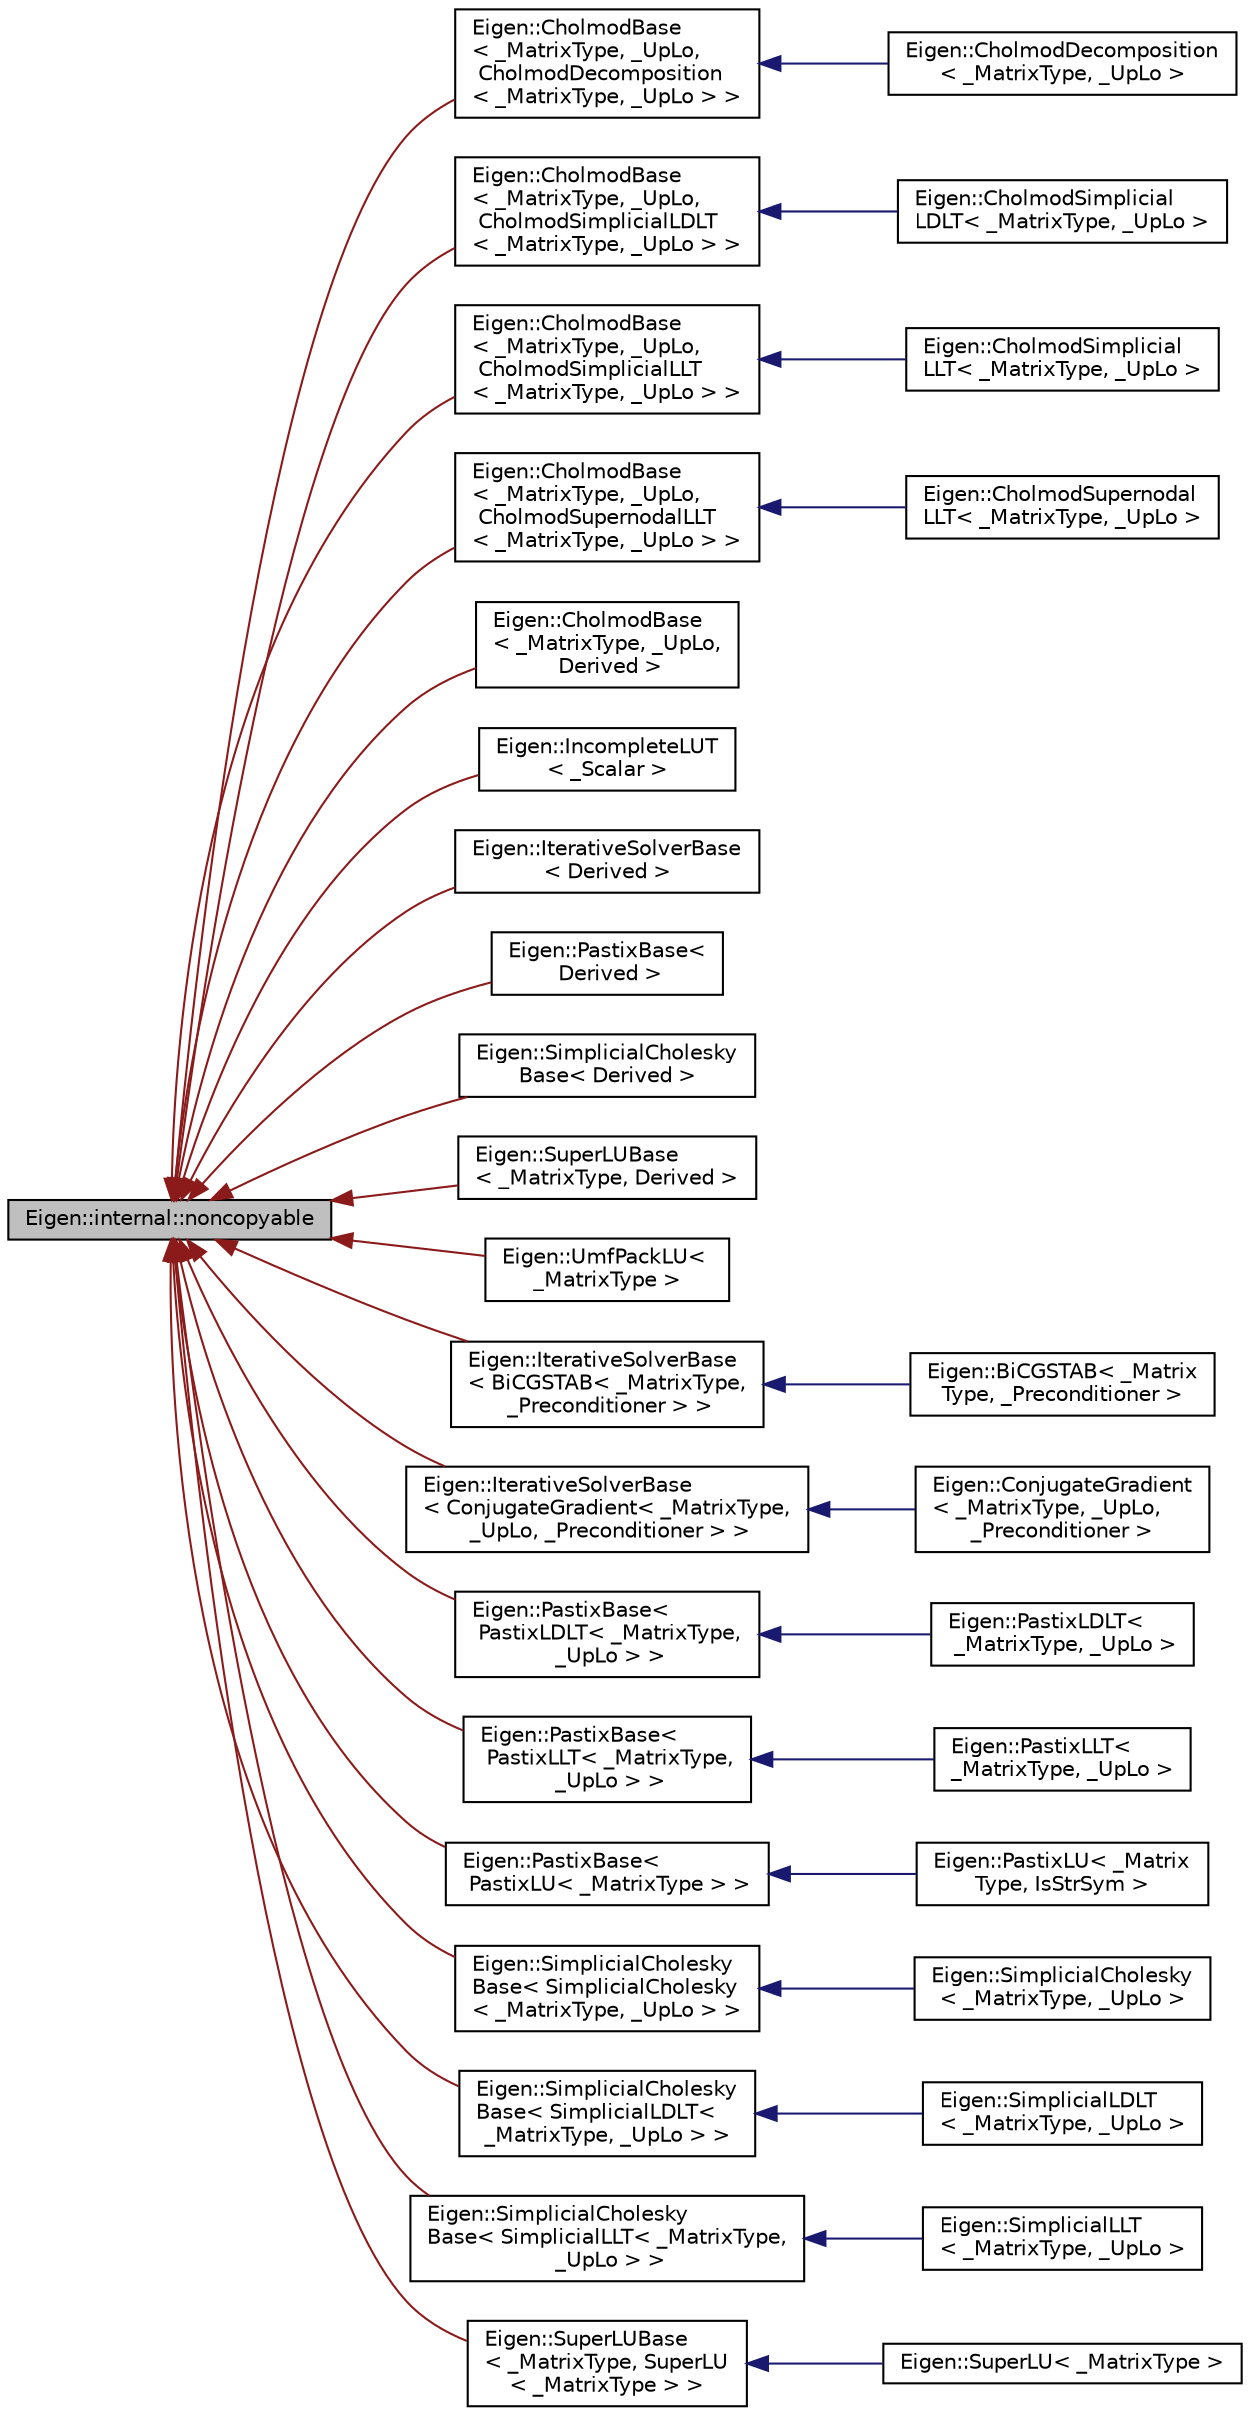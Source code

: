 digraph "Eigen::internal::noncopyable"
{
  edge [fontname="Helvetica",fontsize="10",labelfontname="Helvetica",labelfontsize="10"];
  node [fontname="Helvetica",fontsize="10",shape=record];
  rankdir="LR";
  Node1 [label="Eigen::internal::noncopyable",height=0.2,width=0.4,color="black", fillcolor="grey75", style="filled", fontcolor="black"];
  Node1 -> Node2 [dir="back",color="firebrick4",fontsize="10",style="solid",fontname="Helvetica"];
  Node2 [label="Eigen::CholmodBase\l\< _MatrixType, _UpLo,\l CholmodDecomposition\l\< _MatrixType, _UpLo \> \>",height=0.2,width=0.4,color="black", fillcolor="white", style="filled",URL="$class_eigen_1_1_cholmod_base.html"];
  Node2 -> Node3 [dir="back",color="midnightblue",fontsize="10",style="solid",fontname="Helvetica"];
  Node3 [label="Eigen::CholmodDecomposition\l\< _MatrixType, _UpLo \>",height=0.2,width=0.4,color="black", fillcolor="white", style="filled",URL="$class_eigen_1_1_cholmod_decomposition.html",tooltip="A general Cholesky factorization and solver based on Cholmod. "];
  Node1 -> Node4 [dir="back",color="firebrick4",fontsize="10",style="solid",fontname="Helvetica"];
  Node4 [label="Eigen::CholmodBase\l\< _MatrixType, _UpLo,\l CholmodSimplicialLDLT\l\< _MatrixType, _UpLo \> \>",height=0.2,width=0.4,color="black", fillcolor="white", style="filled",URL="$class_eigen_1_1_cholmod_base.html"];
  Node4 -> Node5 [dir="back",color="midnightblue",fontsize="10",style="solid",fontname="Helvetica"];
  Node5 [label="Eigen::CholmodSimplicial\lLDLT\< _MatrixType, _UpLo \>",height=0.2,width=0.4,color="black", fillcolor="white", style="filled",URL="$class_eigen_1_1_cholmod_simplicial_l_d_l_t.html",tooltip="A simplicial direct Cholesky (LDLT) factorization and solver based on Cholmod. "];
  Node1 -> Node6 [dir="back",color="firebrick4",fontsize="10",style="solid",fontname="Helvetica"];
  Node6 [label="Eigen::CholmodBase\l\< _MatrixType, _UpLo,\l CholmodSimplicialLLT\l\< _MatrixType, _UpLo \> \>",height=0.2,width=0.4,color="black", fillcolor="white", style="filled",URL="$class_eigen_1_1_cholmod_base.html"];
  Node6 -> Node7 [dir="back",color="midnightblue",fontsize="10",style="solid",fontname="Helvetica"];
  Node7 [label="Eigen::CholmodSimplicial\lLLT\< _MatrixType, _UpLo \>",height=0.2,width=0.4,color="black", fillcolor="white", style="filled",URL="$class_eigen_1_1_cholmod_simplicial_l_l_t.html",tooltip="A simplicial direct Cholesky (LLT) factorization and solver based on Cholmod. "];
  Node1 -> Node8 [dir="back",color="firebrick4",fontsize="10",style="solid",fontname="Helvetica"];
  Node8 [label="Eigen::CholmodBase\l\< _MatrixType, _UpLo,\l CholmodSupernodalLLT\l\< _MatrixType, _UpLo \> \>",height=0.2,width=0.4,color="black", fillcolor="white", style="filled",URL="$class_eigen_1_1_cholmod_base.html"];
  Node8 -> Node9 [dir="back",color="midnightblue",fontsize="10",style="solid",fontname="Helvetica"];
  Node9 [label="Eigen::CholmodSupernodal\lLLT\< _MatrixType, _UpLo \>",height=0.2,width=0.4,color="black", fillcolor="white", style="filled",URL="$class_eigen_1_1_cholmod_supernodal_l_l_t.html",tooltip="A supernodal Cholesky (LLT) factorization and solver based on Cholmod. "];
  Node1 -> Node10 [dir="back",color="firebrick4",fontsize="10",style="solid",fontname="Helvetica"];
  Node10 [label="Eigen::CholmodBase\l\< _MatrixType, _UpLo,\l Derived \>",height=0.2,width=0.4,color="black", fillcolor="white", style="filled",URL="$class_eigen_1_1_cholmod_base.html",tooltip="The base class for the direct Cholesky factorization of Cholmod. "];
  Node1 -> Node11 [dir="back",color="firebrick4",fontsize="10",style="solid",fontname="Helvetica"];
  Node11 [label="Eigen::IncompleteLUT\l\< _Scalar \>",height=0.2,width=0.4,color="black", fillcolor="white", style="filled",URL="$class_eigen_1_1_incomplete_l_u_t.html",tooltip="Incomplete LU factorization with dual-threshold strategy. "];
  Node1 -> Node12 [dir="back",color="firebrick4",fontsize="10",style="solid",fontname="Helvetica"];
  Node12 [label="Eigen::IterativeSolverBase\l\< Derived \>",height=0.2,width=0.4,color="black", fillcolor="white", style="filled",URL="$class_eigen_1_1_iterative_solver_base.html",tooltip="Base class for linear iterative solvers. "];
  Node1 -> Node13 [dir="back",color="firebrick4",fontsize="10",style="solid",fontname="Helvetica"];
  Node13 [label="Eigen::PastixBase\<\l Derived \>",height=0.2,width=0.4,color="black", fillcolor="white", style="filled",URL="$class_eigen_1_1_pastix_base.html"];
  Node1 -> Node14 [dir="back",color="firebrick4",fontsize="10",style="solid",fontname="Helvetica"];
  Node14 [label="Eigen::SimplicialCholesky\lBase\< Derived \>",height=0.2,width=0.4,color="black", fillcolor="white", style="filled",URL="$class_eigen_1_1_simplicial_cholesky_base.html",tooltip="A direct sparse Cholesky factorizations. "];
  Node1 -> Node15 [dir="back",color="firebrick4",fontsize="10",style="solid",fontname="Helvetica"];
  Node15 [label="Eigen::SuperLUBase\l\< _MatrixType, Derived \>",height=0.2,width=0.4,color="black", fillcolor="white", style="filled",URL="$class_eigen_1_1_super_l_u_base.html",tooltip="The base class for the direct and incomplete LU factorization of SuperLU. "];
  Node1 -> Node16 [dir="back",color="firebrick4",fontsize="10",style="solid",fontname="Helvetica"];
  Node16 [label="Eigen::UmfPackLU\< \l_MatrixType \>",height=0.2,width=0.4,color="black", fillcolor="white", style="filled",URL="$class_eigen_1_1_umf_pack_l_u.html",tooltip="A sparse LU factorization and solver based on UmfPack. "];
  Node1 -> Node17 [dir="back",color="firebrick4",fontsize="10",style="solid",fontname="Helvetica"];
  Node17 [label="Eigen::IterativeSolverBase\l\< BiCGSTAB\< _MatrixType,\l _Preconditioner \> \>",height=0.2,width=0.4,color="black", fillcolor="white", style="filled",URL="$class_eigen_1_1_iterative_solver_base.html"];
  Node17 -> Node18 [dir="back",color="midnightblue",fontsize="10",style="solid",fontname="Helvetica"];
  Node18 [label="Eigen::BiCGSTAB\< _Matrix\lType, _Preconditioner \>",height=0.2,width=0.4,color="black", fillcolor="white", style="filled",URL="$class_eigen_1_1_bi_c_g_s_t_a_b.html",tooltip="A bi conjugate gradient stabilized solver for sparse square problems. "];
  Node1 -> Node19 [dir="back",color="firebrick4",fontsize="10",style="solid",fontname="Helvetica"];
  Node19 [label="Eigen::IterativeSolverBase\l\< ConjugateGradient\< _MatrixType,\l _UpLo, _Preconditioner \> \>",height=0.2,width=0.4,color="black", fillcolor="white", style="filled",URL="$class_eigen_1_1_iterative_solver_base.html"];
  Node19 -> Node20 [dir="back",color="midnightblue",fontsize="10",style="solid",fontname="Helvetica"];
  Node20 [label="Eigen::ConjugateGradient\l\< _MatrixType, _UpLo, \l_Preconditioner \>",height=0.2,width=0.4,color="black", fillcolor="white", style="filled",URL="$class_eigen_1_1_conjugate_gradient.html",tooltip="A conjugate gradient solver for sparse self-adjoint problems. "];
  Node1 -> Node21 [dir="back",color="firebrick4",fontsize="10",style="solid",fontname="Helvetica"];
  Node21 [label="Eigen::PastixBase\<\l PastixLDLT\< _MatrixType,\l _UpLo \> \>",height=0.2,width=0.4,color="black", fillcolor="white", style="filled",URL="$class_eigen_1_1_pastix_base.html"];
  Node21 -> Node22 [dir="back",color="midnightblue",fontsize="10",style="solid",fontname="Helvetica"];
  Node22 [label="Eigen::PastixLDLT\<\l _MatrixType, _UpLo \>",height=0.2,width=0.4,color="black", fillcolor="white", style="filled",URL="$class_eigen_1_1_pastix_l_d_l_t.html",tooltip="A sparse direct supernodal Cholesky (LLT) factorization and solver based on the PaStiX library..."];
  Node1 -> Node23 [dir="back",color="firebrick4",fontsize="10",style="solid",fontname="Helvetica"];
  Node23 [label="Eigen::PastixBase\<\l PastixLLT\< _MatrixType,\l _UpLo \> \>",height=0.2,width=0.4,color="black", fillcolor="white", style="filled",URL="$class_eigen_1_1_pastix_base.html"];
  Node23 -> Node24 [dir="back",color="midnightblue",fontsize="10",style="solid",fontname="Helvetica"];
  Node24 [label="Eigen::PastixLLT\< \l_MatrixType, _UpLo \>",height=0.2,width=0.4,color="black", fillcolor="white", style="filled",URL="$class_eigen_1_1_pastix_l_l_t.html",tooltip="A sparse direct supernodal Cholesky (LLT) factorization and solver based on the PaStiX library..."];
  Node1 -> Node25 [dir="back",color="firebrick4",fontsize="10",style="solid",fontname="Helvetica"];
  Node25 [label="Eigen::PastixBase\<\l PastixLU\< _MatrixType \> \>",height=0.2,width=0.4,color="black", fillcolor="white", style="filled",URL="$class_eigen_1_1_pastix_base.html"];
  Node25 -> Node26 [dir="back",color="midnightblue",fontsize="10",style="solid",fontname="Helvetica"];
  Node26 [label="Eigen::PastixLU\< _Matrix\lType, IsStrSym \>",height=0.2,width=0.4,color="black", fillcolor="white", style="filled",URL="$class_eigen_1_1_pastix_l_u.html",tooltip="Interface to the PaStix solver. "];
  Node1 -> Node27 [dir="back",color="firebrick4",fontsize="10",style="solid",fontname="Helvetica"];
  Node27 [label="Eigen::SimplicialCholesky\lBase\< SimplicialCholesky\l\< _MatrixType, _UpLo \> \>",height=0.2,width=0.4,color="black", fillcolor="white", style="filled",URL="$class_eigen_1_1_simplicial_cholesky_base.html"];
  Node27 -> Node28 [dir="back",color="midnightblue",fontsize="10",style="solid",fontname="Helvetica"];
  Node28 [label="Eigen::SimplicialCholesky\l\< _MatrixType, _UpLo \>",height=0.2,width=0.4,color="black", fillcolor="white", style="filled",URL="$class_eigen_1_1_simplicial_cholesky.html"];
  Node1 -> Node29 [dir="back",color="firebrick4",fontsize="10",style="solid",fontname="Helvetica"];
  Node29 [label="Eigen::SimplicialCholesky\lBase\< SimplicialLDLT\< \l_MatrixType, _UpLo \> \>",height=0.2,width=0.4,color="black", fillcolor="white", style="filled",URL="$class_eigen_1_1_simplicial_cholesky_base.html"];
  Node29 -> Node30 [dir="back",color="midnightblue",fontsize="10",style="solid",fontname="Helvetica"];
  Node30 [label="Eigen::SimplicialLDLT\l\< _MatrixType, _UpLo \>",height=0.2,width=0.4,color="black", fillcolor="white", style="filled",URL="$class_eigen_1_1_simplicial_l_d_l_t.html",tooltip="A direct sparse LDLT Cholesky factorizations without square root. "];
  Node1 -> Node31 [dir="back",color="firebrick4",fontsize="10",style="solid",fontname="Helvetica"];
  Node31 [label="Eigen::SimplicialCholesky\lBase\< SimplicialLLT\< _MatrixType,\l _UpLo \> \>",height=0.2,width=0.4,color="black", fillcolor="white", style="filled",URL="$class_eigen_1_1_simplicial_cholesky_base.html"];
  Node31 -> Node32 [dir="back",color="midnightblue",fontsize="10",style="solid",fontname="Helvetica"];
  Node32 [label="Eigen::SimplicialLLT\l\< _MatrixType, _UpLo \>",height=0.2,width=0.4,color="black", fillcolor="white", style="filled",URL="$class_eigen_1_1_simplicial_l_l_t.html",tooltip="A direct sparse LLT Cholesky factorizations. "];
  Node1 -> Node33 [dir="back",color="firebrick4",fontsize="10",style="solid",fontname="Helvetica"];
  Node33 [label="Eigen::SuperLUBase\l\< _MatrixType, SuperLU\l\< _MatrixType \> \>",height=0.2,width=0.4,color="black", fillcolor="white", style="filled",URL="$class_eigen_1_1_super_l_u_base.html"];
  Node33 -> Node34 [dir="back",color="midnightblue",fontsize="10",style="solid",fontname="Helvetica"];
  Node34 [label="Eigen::SuperLU\< _MatrixType \>",height=0.2,width=0.4,color="black", fillcolor="white", style="filled",URL="$class_eigen_1_1_super_l_u.html",tooltip="A sparse direct LU factorization and solver based on the SuperLU library. "];
}
